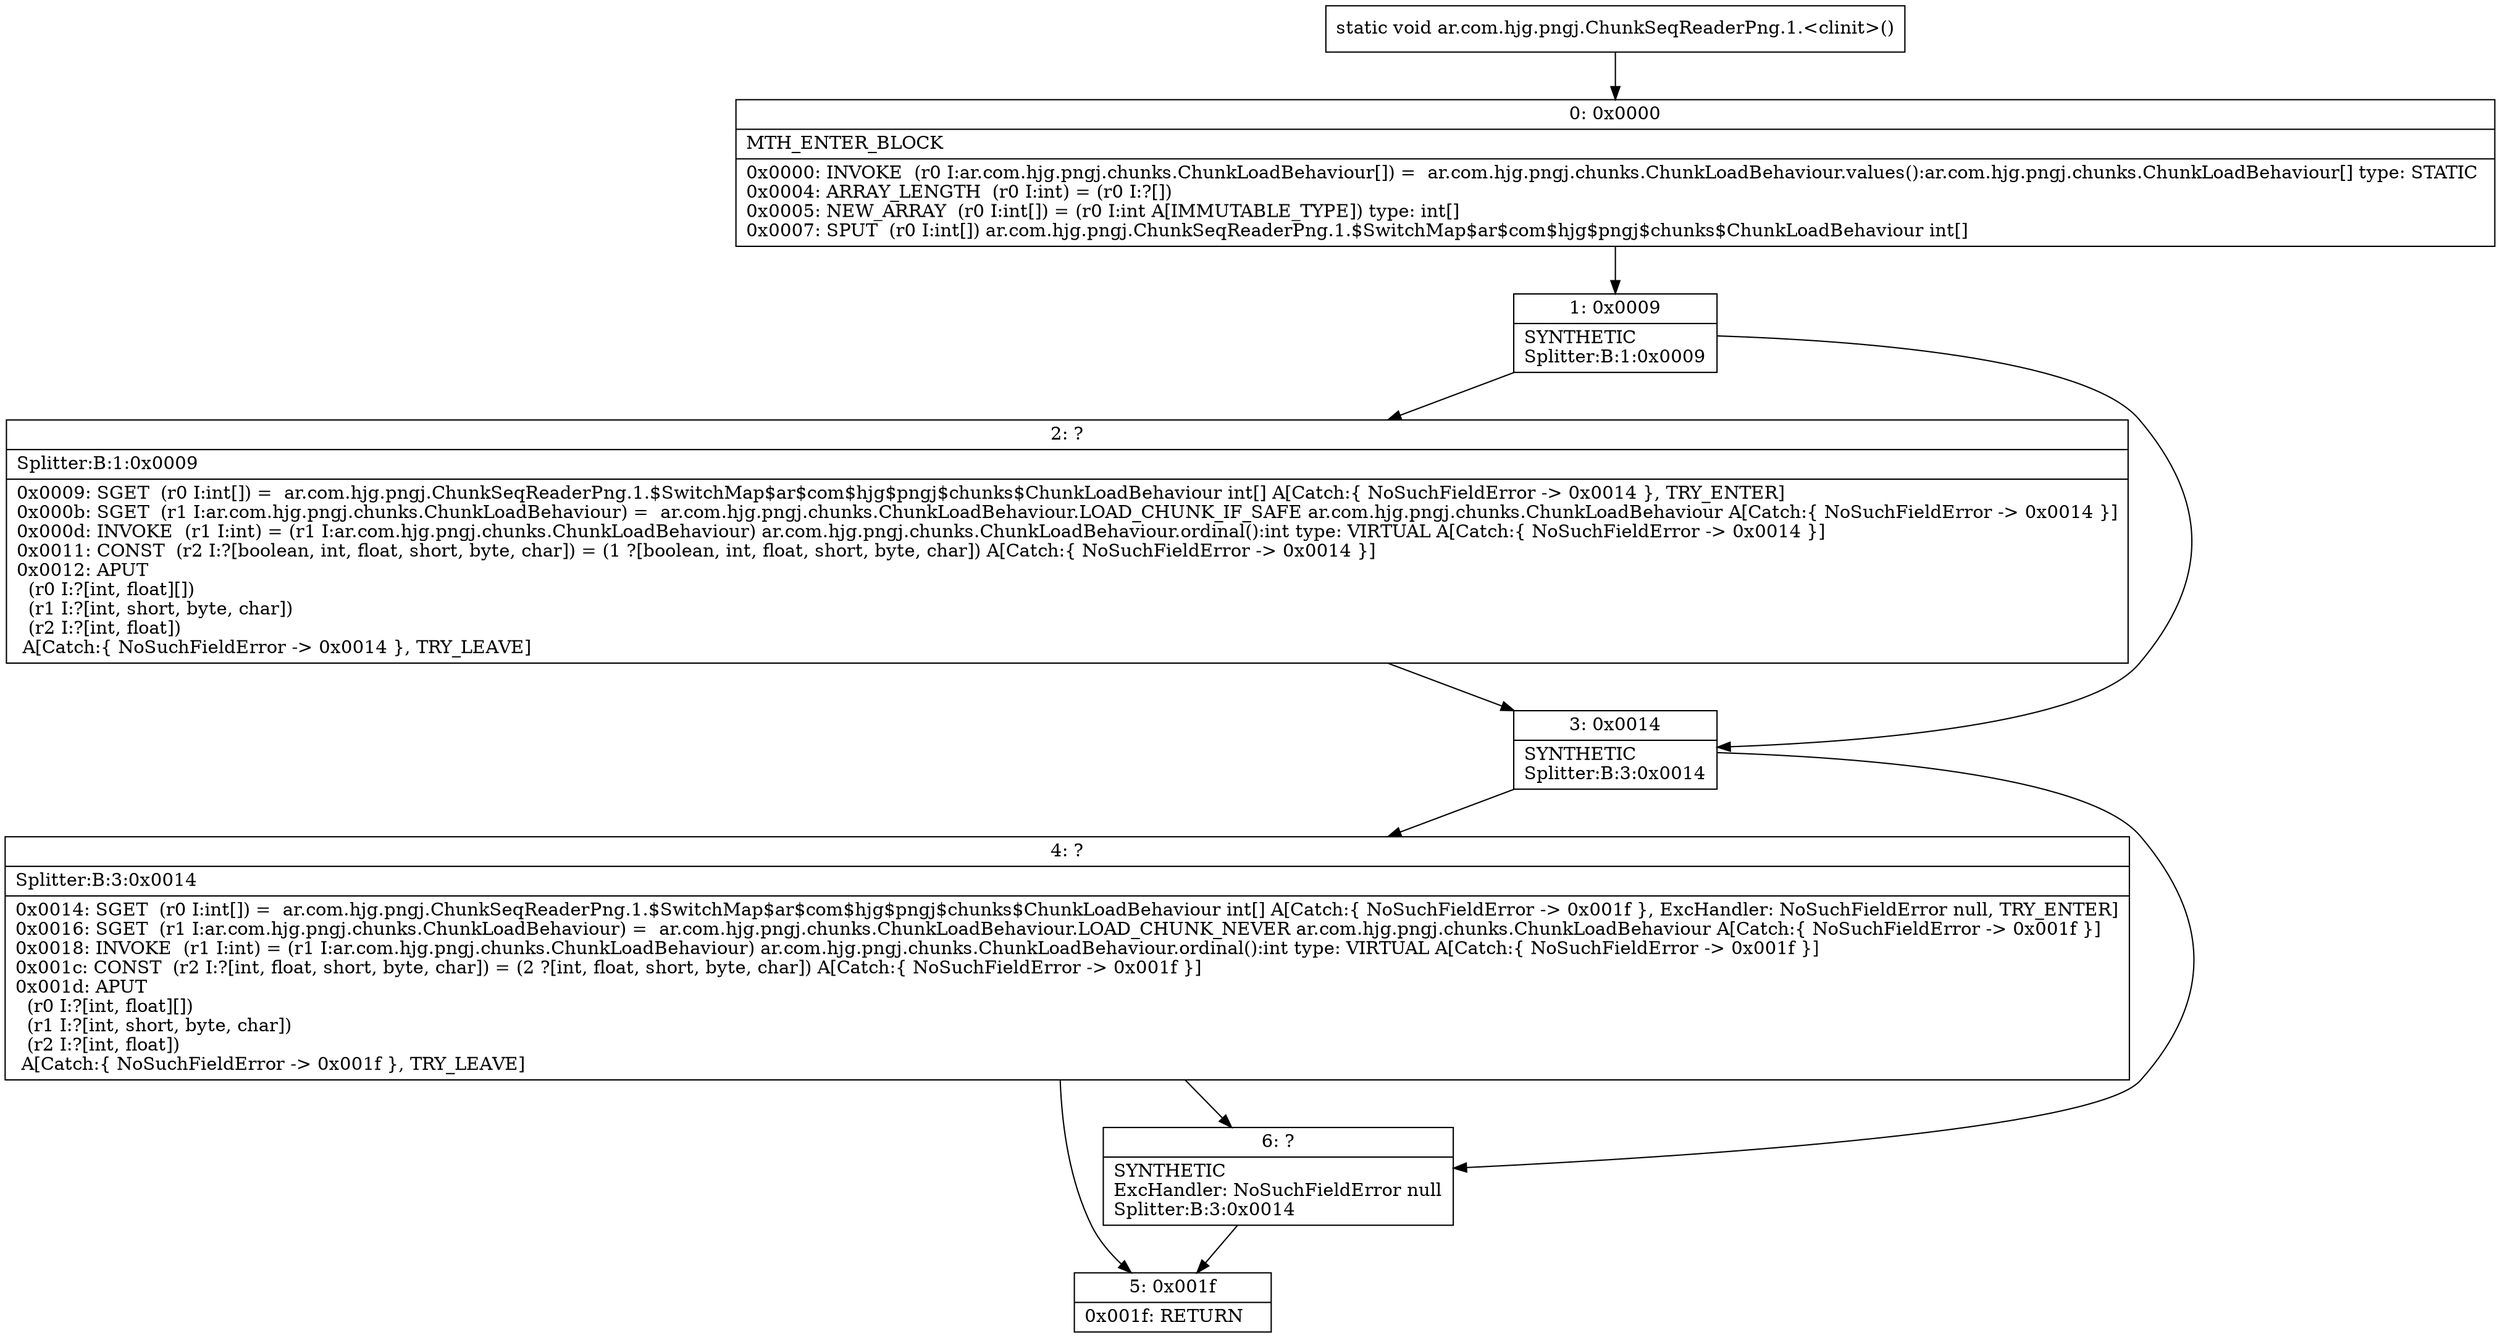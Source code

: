 digraph "CFG forar.com.hjg.pngj.ChunkSeqReaderPng.1.\<clinit\>()V" {
Node_0 [shape=record,label="{0\:\ 0x0000|MTH_ENTER_BLOCK\l|0x0000: INVOKE  (r0 I:ar.com.hjg.pngj.chunks.ChunkLoadBehaviour[]) =  ar.com.hjg.pngj.chunks.ChunkLoadBehaviour.values():ar.com.hjg.pngj.chunks.ChunkLoadBehaviour[] type: STATIC \l0x0004: ARRAY_LENGTH  (r0 I:int) = (r0 I:?[]) \l0x0005: NEW_ARRAY  (r0 I:int[]) = (r0 I:int A[IMMUTABLE_TYPE]) type: int[] \l0x0007: SPUT  (r0 I:int[]) ar.com.hjg.pngj.ChunkSeqReaderPng.1.$SwitchMap$ar$com$hjg$pngj$chunks$ChunkLoadBehaviour int[] \l}"];
Node_1 [shape=record,label="{1\:\ 0x0009|SYNTHETIC\lSplitter:B:1:0x0009\l}"];
Node_2 [shape=record,label="{2\:\ ?|Splitter:B:1:0x0009\l|0x0009: SGET  (r0 I:int[]) =  ar.com.hjg.pngj.ChunkSeqReaderPng.1.$SwitchMap$ar$com$hjg$pngj$chunks$ChunkLoadBehaviour int[] A[Catch:\{ NoSuchFieldError \-\> 0x0014 \}, TRY_ENTER]\l0x000b: SGET  (r1 I:ar.com.hjg.pngj.chunks.ChunkLoadBehaviour) =  ar.com.hjg.pngj.chunks.ChunkLoadBehaviour.LOAD_CHUNK_IF_SAFE ar.com.hjg.pngj.chunks.ChunkLoadBehaviour A[Catch:\{ NoSuchFieldError \-\> 0x0014 \}]\l0x000d: INVOKE  (r1 I:int) = (r1 I:ar.com.hjg.pngj.chunks.ChunkLoadBehaviour) ar.com.hjg.pngj.chunks.ChunkLoadBehaviour.ordinal():int type: VIRTUAL A[Catch:\{ NoSuchFieldError \-\> 0x0014 \}]\l0x0011: CONST  (r2 I:?[boolean, int, float, short, byte, char]) = (1 ?[boolean, int, float, short, byte, char]) A[Catch:\{ NoSuchFieldError \-\> 0x0014 \}]\l0x0012: APUT  \l  (r0 I:?[int, float][])\l  (r1 I:?[int, short, byte, char])\l  (r2 I:?[int, float])\l A[Catch:\{ NoSuchFieldError \-\> 0x0014 \}, TRY_LEAVE]\l}"];
Node_3 [shape=record,label="{3\:\ 0x0014|SYNTHETIC\lSplitter:B:3:0x0014\l}"];
Node_4 [shape=record,label="{4\:\ ?|Splitter:B:3:0x0014\l|0x0014: SGET  (r0 I:int[]) =  ar.com.hjg.pngj.ChunkSeqReaderPng.1.$SwitchMap$ar$com$hjg$pngj$chunks$ChunkLoadBehaviour int[] A[Catch:\{ NoSuchFieldError \-\> 0x001f \}, ExcHandler: NoSuchFieldError null, TRY_ENTER]\l0x0016: SGET  (r1 I:ar.com.hjg.pngj.chunks.ChunkLoadBehaviour) =  ar.com.hjg.pngj.chunks.ChunkLoadBehaviour.LOAD_CHUNK_NEVER ar.com.hjg.pngj.chunks.ChunkLoadBehaviour A[Catch:\{ NoSuchFieldError \-\> 0x001f \}]\l0x0018: INVOKE  (r1 I:int) = (r1 I:ar.com.hjg.pngj.chunks.ChunkLoadBehaviour) ar.com.hjg.pngj.chunks.ChunkLoadBehaviour.ordinal():int type: VIRTUAL A[Catch:\{ NoSuchFieldError \-\> 0x001f \}]\l0x001c: CONST  (r2 I:?[int, float, short, byte, char]) = (2 ?[int, float, short, byte, char]) A[Catch:\{ NoSuchFieldError \-\> 0x001f \}]\l0x001d: APUT  \l  (r0 I:?[int, float][])\l  (r1 I:?[int, short, byte, char])\l  (r2 I:?[int, float])\l A[Catch:\{ NoSuchFieldError \-\> 0x001f \}, TRY_LEAVE]\l}"];
Node_5 [shape=record,label="{5\:\ 0x001f|0x001f: RETURN   \l}"];
Node_6 [shape=record,label="{6\:\ ?|SYNTHETIC\lExcHandler: NoSuchFieldError null\lSplitter:B:3:0x0014\l}"];
MethodNode[shape=record,label="{static void ar.com.hjg.pngj.ChunkSeqReaderPng.1.\<clinit\>() }"];
MethodNode -> Node_0;
Node_0 -> Node_1;
Node_1 -> Node_2;
Node_1 -> Node_3;
Node_2 -> Node_3;
Node_3 -> Node_4;
Node_3 -> Node_6;
Node_4 -> Node_5;
Node_4 -> Node_6;
Node_6 -> Node_5;
}

